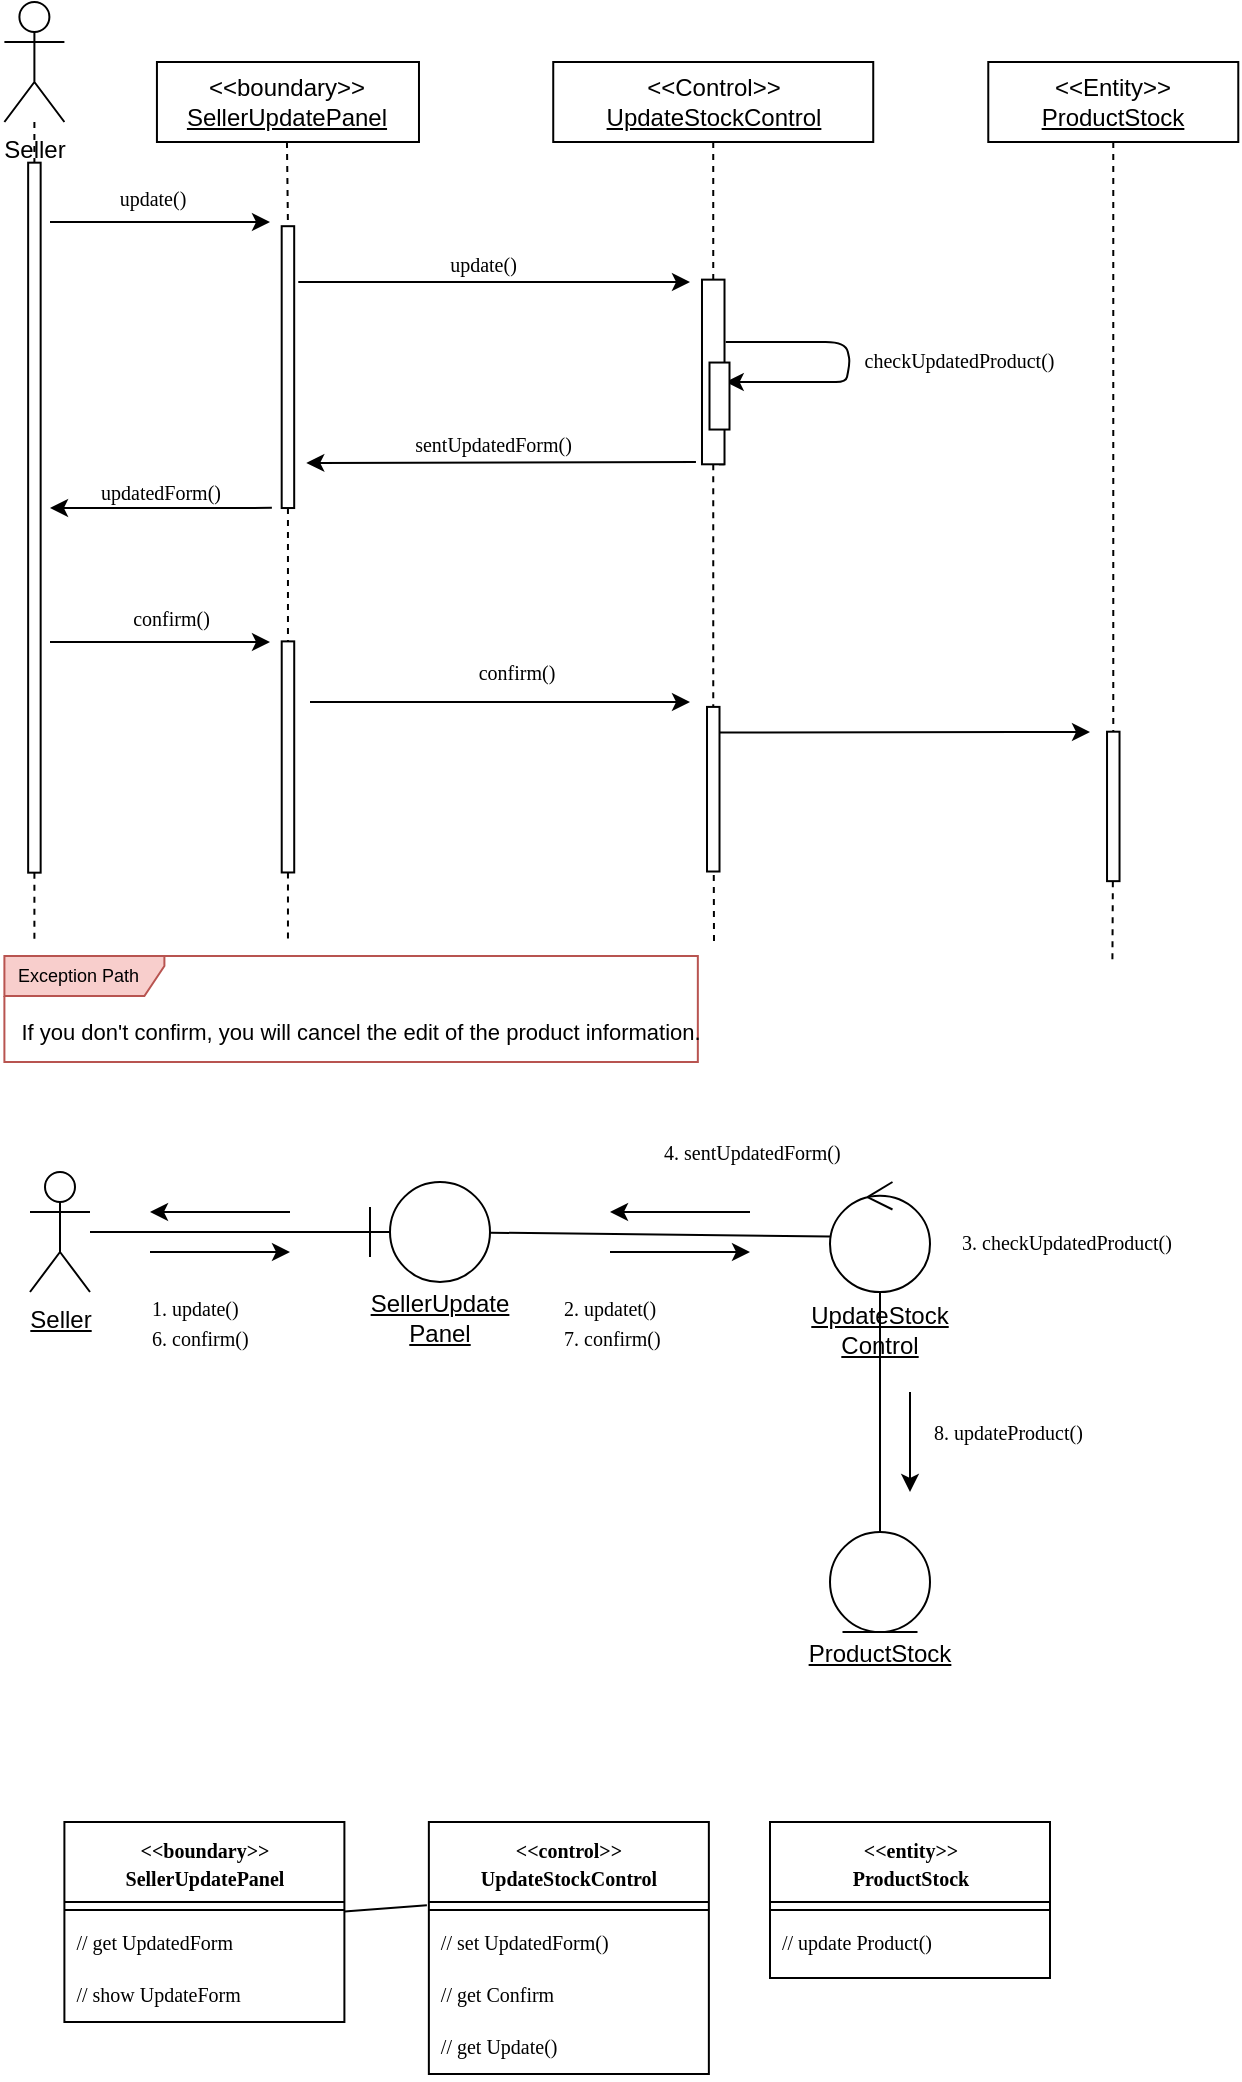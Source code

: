 <mxfile>
    <diagram id="cL9ai_w-RHlp5UJVBhCa" name="Page-1">
        <mxGraphModel dx="883" dy="705" grid="1" gridSize="10" guides="1" tooltips="1" connect="1" arrows="1" fold="1" page="1" pageScale="1" pageWidth="850" pageHeight="1100" math="0" shadow="0">
            <root>
                <mxCell id="0"/>
                <mxCell id="1" parent="0"/>
                <object label="Seller" Seller="" id="5">
                    <mxCell style="shape=umlActor;verticalLabelPosition=bottom;verticalAlign=top;html=1;outlineConnect=0;" parent="1" vertex="1">
                        <mxGeometry x="67.2" y="20" width="30" height="60" as="geometry"/>
                    </mxCell>
                </object>
                <mxCell id="9" value="&amp;lt;&amp;lt;Control&amp;gt;&amp;gt;&lt;u&gt;&lt;br&gt;UpdateStockControl&lt;/u&gt;" style="rounded=0;whiteSpace=wrap;html=1;" parent="1" vertex="1">
                    <mxGeometry x="341.62" y="50" width="160" height="40" as="geometry"/>
                </mxCell>
                <mxCell id="261" style="edgeStyle=none;html=1;dashed=1;endArrow=none;endFill=0;startArrow=none;" parent="1" source="58" edge="1">
                    <mxGeometry relative="1" as="geometry">
                        <mxPoint x="621.2" y="500" as="targetPoint"/>
                    </mxGeometry>
                </mxCell>
                <mxCell id="10" value="&amp;lt;&amp;lt;Entity&amp;gt;&amp;gt;&lt;br&gt;&lt;u&gt;ProductStock&lt;/u&gt;" style="rounded=0;whiteSpace=wrap;html=1;" parent="1" vertex="1">
                    <mxGeometry x="559.14" y="50" width="125" height="40" as="geometry"/>
                </mxCell>
                <mxCell id="28" value="" style="endArrow=classic;html=1;strokeWidth=1;jumpSize=6;" parent="1" edge="1">
                    <mxGeometry width="50" height="50" relative="1" as="geometry">
                        <mxPoint x="214.14" y="160" as="sourcePoint"/>
                        <mxPoint x="410" y="160" as="targetPoint"/>
                    </mxGeometry>
                </mxCell>
                <mxCell id="35" value="&lt;span style=&quot;font-family: Tahoma; font-size: 10px; text-align: left;&quot;&gt;&amp;nbsp;update()&lt;/span&gt;" style="edgeLabel;html=1;align=center;verticalAlign=middle;resizable=0;points=[];labelBackgroundColor=none;" parent="28" vertex="1" connectable="0">
                    <mxGeometry x="0.085" y="-3" relative="1" as="geometry">
                        <mxPoint x="-16" y="-12" as="offset"/>
                    </mxGeometry>
                </mxCell>
                <mxCell id="115" style="edgeStyle=none;jumpSize=6;html=1;exitX=0;exitY=0.5;exitDx=0;exitDy=0;dashed=1;strokeWidth=1;endArrow=none;endFill=0;startArrow=none;" parent="1" source="128" edge="1">
                    <mxGeometry relative="1" as="geometry">
                        <mxPoint x="422" y="490" as="targetPoint"/>
                    </mxGeometry>
                </mxCell>
                <mxCell id="52" value="" style="endArrow=classic;html=1;strokeWidth=1;jumpSize=6;" parent="1" edge="1">
                    <mxGeometry width="50" height="50" relative="1" as="geometry">
                        <mxPoint x="220" y="370" as="sourcePoint"/>
                        <mxPoint x="410" y="370" as="targetPoint"/>
                    </mxGeometry>
                </mxCell>
                <mxCell id="53" value="&lt;span style=&quot;font-family: Tahoma; font-size: 10px; text-align: left;&quot;&gt;confirm()&lt;/span&gt;" style="edgeLabel;html=1;align=center;verticalAlign=middle;resizable=0;points=[];labelBackgroundColor=none;" parent="52" vertex="1" connectable="0">
                    <mxGeometry x="0.085" y="-3" relative="1" as="geometry">
                        <mxPoint y="-18" as="offset"/>
                    </mxGeometry>
                </mxCell>
                <mxCell id="54" value="" style="endArrow=classic;html=1;strokeWidth=1;jumpSize=6;" parent="1" edge="1">
                    <mxGeometry width="50" height="50" relative="1" as="geometry">
                        <mxPoint x="425" y="385.23" as="sourcePoint"/>
                        <mxPoint x="610" y="385" as="targetPoint"/>
                    </mxGeometry>
                </mxCell>
                <mxCell id="55" value="&lt;span style=&quot;font-family: Tahoma; font-size: 10px; text-align: left;&quot;&gt;&lt;font color=&quot;#ffffff&quot;&gt;&amp;nbsp;updateProduct()&lt;/font&gt;&lt;/span&gt;" style="edgeLabel;html=1;align=center;verticalAlign=middle;resizable=0;points=[];fontColor=#000000;labelBackgroundColor=none;" parent="54" vertex="1" connectable="0">
                    <mxGeometry x="0.085" y="-3" relative="1" as="geometry">
                        <mxPoint y="-13" as="offset"/>
                    </mxGeometry>
                </mxCell>
                <mxCell id="257" style="edgeStyle=none;html=1;dashed=1;endArrow=none;endFill=0;startArrow=none;" parent="1" source="126" edge="1">
                    <mxGeometry relative="1" as="geometry">
                        <mxPoint x="208.98" y="490" as="targetPoint"/>
                    </mxGeometry>
                </mxCell>
                <mxCell id="79" value="&amp;lt;&amp;lt;boundary&amp;gt;&amp;gt;&lt;br&gt;&lt;u&gt;SellerUpdatePanel&lt;/u&gt;" style="shape=umlLifeline;perimeter=lifelinePerimeter;whiteSpace=wrap;html=1;container=1;collapsible=0;recursiveResize=0;outlineConnect=0;" parent="1" vertex="1">
                    <mxGeometry x="143.47" y="50" width="131.02" height="40" as="geometry"/>
                </mxCell>
                <mxCell id="98" value="" style="edgeStyle=none;jumpSize=6;html=1;dashed=1;strokeWidth=1;endArrow=none;endFill=0;" parent="1" source="5" target="95" edge="1">
                    <mxGeometry relative="1" as="geometry">
                        <mxPoint x="82.2" y="660" as="targetPoint"/>
                        <mxPoint x="82.2" y="120" as="sourcePoint"/>
                    </mxGeometry>
                </mxCell>
                <mxCell id="279" style="edgeStyle=none;html=1;dashed=1;endArrow=none;endFill=0;" parent="1" source="95" edge="1">
                    <mxGeometry relative="1" as="geometry">
                        <mxPoint x="82.2" y="490" as="targetPoint"/>
                    </mxGeometry>
                </mxCell>
                <mxCell id="95" value="" style="rounded=0;whiteSpace=wrap;html=1;rotation=-90;" parent="1" vertex="1">
                    <mxGeometry x="-95.3" y="274.71" width="355" height="6.25" as="geometry"/>
                </mxCell>
                <mxCell id="99" value="&lt;font color=&quot;#000000&quot; style=&quot;font-size: 9px;&quot;&gt;Exception Path&lt;/font&gt;" style="shape=umlFrame;whiteSpace=wrap;html=1;width=80;height=20;boundedLbl=1;verticalAlign=middle;align=left;spacingLeft=5;strokeWidth=1;fontSize=9;fillColor=#f8cecc;strokeColor=#b85450;" parent="1" vertex="1">
                    <mxGeometry x="67.2" y="497" width="346.72" height="53" as="geometry"/>
                </mxCell>
                <mxCell id="106" value="" style="endArrow=classic;html=1;strokeWidth=1;jumpSize=6;" parent="1" edge="1">
                    <mxGeometry width="50" height="50" relative="1" as="geometry">
                        <mxPoint x="90" y="339.99" as="sourcePoint"/>
                        <mxPoint x="200" y="340" as="targetPoint"/>
                        <Array as="points"/>
                    </mxGeometry>
                </mxCell>
                <mxCell id="107" value="&lt;span style=&quot;font-family: Tahoma; font-size: 10px; text-align: left;&quot;&gt;&amp;nbsp;confirm()&lt;/span&gt;" style="edgeLabel;html=1;align=center;verticalAlign=middle;resizable=0;points=[];labelBackgroundColor=none;" parent="106" vertex="1" connectable="0">
                    <mxGeometry x="0.085" y="-3" relative="1" as="geometry">
                        <mxPoint x="-1" y="-15" as="offset"/>
                    </mxGeometry>
                </mxCell>
                <mxCell id="119" value="" style="endArrow=classic;html=1;strokeWidth=1;jumpSize=6;" parent="1" edge="1">
                    <mxGeometry width="50" height="50" relative="1" as="geometry">
                        <mxPoint x="90" y="130" as="sourcePoint"/>
                        <mxPoint x="200" y="130" as="targetPoint"/>
                    </mxGeometry>
                </mxCell>
                <mxCell id="120" value="&lt;span style=&quot;font-family: Tahoma; font-size: 10px; text-align: left;&quot;&gt;update()&lt;/span&gt;" style="edgeLabel;html=1;align=center;verticalAlign=middle;resizable=0;points=[];labelBackgroundColor=none;" parent="119" vertex="1" connectable="0">
                    <mxGeometry x="0.085" y="-3" relative="1" as="geometry">
                        <mxPoint x="-9" y="-15" as="offset"/>
                    </mxGeometry>
                </mxCell>
                <mxCell id="137" style="edgeStyle=none;jumpSize=6;html=1;exitX=0;exitY=1;exitDx=0;exitDy=0;entryX=0;entryY=0.75;entryDx=0;entryDy=0;dashed=1;strokeWidth=1;endArrow=none;endFill=0;" parent="1" source="37" target="37" edge="1">
                    <mxGeometry relative="1" as="geometry"/>
                </mxCell>
                <mxCell id="139" value="" style="endArrow=classic;html=1;strokeWidth=1;jumpSize=6;" parent="1" edge="1">
                    <mxGeometry width="50" height="50" relative="1" as="geometry">
                        <mxPoint x="427.86" y="190" as="sourcePoint"/>
                        <mxPoint x="427.86" y="210" as="targetPoint"/>
                        <Array as="points">
                            <mxPoint x="487.86" y="190"/>
                            <mxPoint x="490" y="200"/>
                            <mxPoint x="488" y="210"/>
                            <mxPoint x="477.86" y="210"/>
                        </Array>
                    </mxGeometry>
                </mxCell>
                <mxCell id="140" value="&lt;span style=&quot;font-family: Tahoma; font-size: 10px; text-align: left;&quot;&gt;&amp;nbsp;checkUpdatedProduct()&lt;/span&gt;" style="edgeLabel;html=1;align=center;verticalAlign=middle;resizable=0;points=[];" parent="139" vertex="1" connectable="0">
                    <mxGeometry x="0.085" y="-3" relative="1" as="geometry">
                        <mxPoint x="57" y="-7" as="offset"/>
                    </mxGeometry>
                </mxCell>
                <mxCell id="208" value="" style="edgeStyle=none;html=1;fontFamily=Tahoma;fontSize=10;endArrow=none;endFill=0;" parent="1" source="209" target="210" edge="1">
                    <mxGeometry relative="1" as="geometry"/>
                </mxCell>
                <mxCell id="209" value="&lt;u&gt;&lt;br&gt;&lt;br&gt;&lt;br&gt;&lt;br&gt;&lt;br&gt;&lt;br&gt;UpdateStock&lt;br&gt;Control&lt;/u&gt;" style="ellipse;shape=umlControl;whiteSpace=wrap;html=1;" parent="1" vertex="1">
                    <mxGeometry x="480" y="610" width="50" height="55" as="geometry"/>
                </mxCell>
                <mxCell id="210" value="&lt;br&gt;&lt;br&gt;&lt;br&gt;&lt;br&gt;&lt;br&gt;&lt;u&gt;ProductStock&lt;/u&gt;" style="ellipse;shape=umlEntity;whiteSpace=wrap;html=1;" parent="1" vertex="1">
                    <mxGeometry x="480" y="785" width="50" height="50" as="geometry"/>
                </mxCell>
                <mxCell id="211" style="edgeStyle=none;html=1;fontFamily=Tahoma;fontSize=10;endArrow=none;endFill=0;" parent="1" source="212" target="209" edge="1">
                    <mxGeometry relative="1" as="geometry"/>
                </mxCell>
                <mxCell id="212" value="&lt;u&gt;&lt;br&gt;&lt;br&gt;&lt;br&gt;&lt;br&gt;&lt;br&gt;&lt;br&gt;SellerUpdate&lt;br&gt;Panel&lt;/u&gt;" style="shape=umlBoundary;whiteSpace=wrap;html=1;" parent="1" vertex="1">
                    <mxGeometry x="250" y="610" width="60" height="50" as="geometry"/>
                </mxCell>
                <mxCell id="213" style="edgeStyle=none;html=1;fontFamily=Tahoma;endArrow=none;endFill=0;" parent="1" source="214" target="212" edge="1">
                    <mxGeometry relative="1" as="geometry"/>
                </mxCell>
                <mxCell id="214" value="&lt;u&gt;Seller&lt;/u&gt;" style="shape=umlActor;verticalLabelPosition=bottom;verticalAlign=top;html=1;outlineConnect=0;" parent="1" vertex="1">
                    <mxGeometry x="80.0" y="605" width="30" height="60" as="geometry"/>
                </mxCell>
                <mxCell id="215" value="" style="endArrow=classic;html=1;fontFamily=Tahoma;" parent="1" edge="1">
                    <mxGeometry width="50" height="50" relative="1" as="geometry">
                        <mxPoint x="140" y="645" as="sourcePoint"/>
                        <mxPoint x="210" y="645" as="targetPoint"/>
                    </mxGeometry>
                </mxCell>
                <mxCell id="216" value="&lt;font style=&quot;font-size: 10px;&quot;&gt;1. update()&lt;br&gt;6. confirm()&lt;/font&gt;" style="text;html=1;align=left;verticalAlign=middle;resizable=0;points=[];autosize=1;strokeColor=none;fillColor=none;fontFamily=Tahoma;strokeWidth=0;" parent="1" vertex="1">
                    <mxGeometry x="139" y="660" width="80" height="40" as="geometry"/>
                </mxCell>
                <mxCell id="217" value="&lt;font style=&quot;font-size: 10px;&quot;&gt;&lt;font style=&quot;font-size: 10px;&quot;&gt;2. updatet()&lt;br&gt;&lt;/font&gt;7. confirm()&lt;br&gt;&lt;/font&gt;" style="text;html=1;align=left;verticalAlign=middle;resizable=0;points=[];autosize=1;strokeColor=none;fillColor=none;fontFamily=Tahoma;strokeWidth=0;" parent="1" vertex="1">
                    <mxGeometry x="345" y="660" width="80" height="40" as="geometry"/>
                </mxCell>
                <mxCell id="218" value="" style="endArrow=classic;html=1;fontFamily=Tahoma;" parent="1" edge="1">
                    <mxGeometry width="50" height="50" relative="1" as="geometry">
                        <mxPoint x="210" y="625" as="sourcePoint"/>
                        <mxPoint x="140" y="625" as="targetPoint"/>
                    </mxGeometry>
                </mxCell>
                <mxCell id="219" value="" style="endArrow=classic;html=1;fontFamily=Tahoma;" parent="1" edge="1">
                    <mxGeometry width="50" height="50" relative="1" as="geometry">
                        <mxPoint x="370" y="645" as="sourcePoint"/>
                        <mxPoint x="440" y="645" as="targetPoint"/>
                    </mxGeometry>
                </mxCell>
                <mxCell id="220" value="" style="endArrow=classic;html=1;fontFamily=Tahoma;" parent="1" edge="1">
                    <mxGeometry width="50" height="50" relative="1" as="geometry">
                        <mxPoint x="440" y="625" as="sourcePoint"/>
                        <mxPoint x="370" y="625" as="targetPoint"/>
                    </mxGeometry>
                </mxCell>
                <mxCell id="221" value="&lt;font style=&quot;&quot;&gt;&lt;span style=&quot;font-size: 10px;&quot;&gt;4. sentUpdatedForm()&lt;/span&gt;&lt;br&gt;&lt;/font&gt;" style="text;html=1;align=left;verticalAlign=middle;resizable=0;points=[];autosize=1;strokeColor=none;fillColor=none;fontFamily=Tahoma;strokeWidth=0;" parent="1" vertex="1">
                    <mxGeometry x="395" y="580" width="120" height="30" as="geometry"/>
                </mxCell>
                <mxCell id="222" value="&lt;span style=&quot;font-family: Tahoma; font-size: 10px; font-style: normal; font-variant-ligatures: normal; font-variant-caps: normal; font-weight: 400; letter-spacing: normal; orphans: 2; text-align: left; text-indent: 0px; text-transform: none; widows: 2; word-spacing: 0px; -webkit-text-stroke-width: 0px; text-decoration-thickness: initial; text-decoration-style: initial; text-decoration-color: initial; float: none; display: inline !important;&quot;&gt;&lt;font color=&quot;#ffffff&quot;&gt;5. updatedForm()&lt;/font&gt;&lt;br&gt;&lt;/span&gt;" style="text;whiteSpace=wrap;html=1;fontSize=10;fontFamily=Tahoma;labelBackgroundColor=none;fontColor=#000000;" parent="1" vertex="1">
                    <mxGeometry x="189" y="580" width="130" height="25" as="geometry"/>
                </mxCell>
                <mxCell id="227" value="" style="endArrow=classic;html=1;fontFamily=Tahoma;" parent="1" edge="1">
                    <mxGeometry width="50" height="50" relative="1" as="geometry">
                        <mxPoint x="520" y="715" as="sourcePoint"/>
                        <mxPoint x="520" y="765" as="targetPoint"/>
                    </mxGeometry>
                </mxCell>
                <mxCell id="228" value="&lt;font style=&quot;font-size: 10px;&quot;&gt;8. updateProduct()&lt;br&gt;&lt;/font&gt;" style="text;html=1;align=left;verticalAlign=middle;resizable=0;points=[];autosize=1;strokeColor=none;fillColor=none;fontFamily=Tahoma;strokeWidth=0;" parent="1" vertex="1">
                    <mxGeometry x="530" y="720" width="110" height="30" as="geometry"/>
                </mxCell>
                <mxCell id="241" value="&lt;font style=&quot;&quot;&gt;&lt;span style=&quot;font-size: 10px;&quot;&gt;3. checkUpdatedProduct()&lt;/span&gt;&lt;br&gt;&lt;/font&gt;" style="text;html=1;align=left;verticalAlign=middle;resizable=0;points=[];autosize=1;strokeColor=none;fillColor=none;fontFamily=Tahoma;strokeWidth=0;" parent="1" vertex="1">
                    <mxGeometry x="544.14" y="625" width="140" height="30" as="geometry"/>
                </mxCell>
                <mxCell id="255" value="" style="edgeStyle=none;html=1;dashed=1;endArrow=none;endFill=0;startArrow=none;" parent="1" source="37" target="128" edge="1">
                    <mxGeometry relative="1" as="geometry">
                        <mxPoint x="422" y="520" as="targetPoint"/>
                        <mxPoint x="421.637" y="90" as="sourcePoint"/>
                    </mxGeometry>
                </mxCell>
                <mxCell id="128" value="" style="rounded=0;whiteSpace=wrap;html=1;rotation=-90;direction=west;" parent="1" vertex="1">
                    <mxGeometry x="380.48" y="410.48" width="82.3" height="6.25" as="geometry"/>
                </mxCell>
                <mxCell id="256" value="" style="edgeStyle=none;html=1;dashed=1;endArrow=none;endFill=0;" parent="1" source="9" target="37" edge="1">
                    <mxGeometry relative="1" as="geometry">
                        <mxPoint x="421.624" y="331.28" as="targetPoint"/>
                        <mxPoint x="421.62" y="90" as="sourcePoint"/>
                    </mxGeometry>
                </mxCell>
                <mxCell id="37" value="" style="rounded=0;whiteSpace=wrap;html=1;rotation=-90;" parent="1" vertex="1">
                    <mxGeometry x="375.46" y="199.35" width="92.33" height="11.26" as="geometry"/>
                </mxCell>
                <mxCell id="258" value="" style="edgeStyle=none;html=1;dashed=1;endArrow=none;endFill=0;" parent="1" source="79" target="90" edge="1">
                    <mxGeometry relative="1" as="geometry">
                        <mxPoint x="208.98" y="490" as="targetPoint"/>
                        <mxPoint x="208.909" y="90" as="sourcePoint"/>
                    </mxGeometry>
                </mxCell>
                <mxCell id="90" value="" style="rounded=0;whiteSpace=wrap;html=1;rotation=-90;" parent="1" vertex="1">
                    <mxGeometry x="138.51" y="199.43" width="140.92" height="6.25" as="geometry"/>
                </mxCell>
                <mxCell id="259" value="" style="edgeStyle=none;html=1;dashed=1;endArrow=none;endFill=0;startArrow=none;" parent="1" source="90" target="126" edge="1">
                    <mxGeometry relative="1" as="geometry">
                        <mxPoint x="208.98" y="490" as="targetPoint"/>
                        <mxPoint x="208.224" y="312.28" as="sourcePoint"/>
                    </mxGeometry>
                </mxCell>
                <mxCell id="126" value="" style="rounded=0;whiteSpace=wrap;html=1;rotation=-90;" parent="1" vertex="1">
                    <mxGeometry x="151.21" y="394.34" width="115.55" height="6.25" as="geometry"/>
                </mxCell>
                <mxCell id="262" value="" style="edgeStyle=none;html=1;dashed=1;endArrow=none;endFill=0;" parent="1" source="10" target="58" edge="1">
                    <mxGeometry relative="1" as="geometry">
                        <mxPoint x="621.64" y="510" as="targetPoint"/>
                        <mxPoint x="621.64" y="90" as="sourcePoint"/>
                    </mxGeometry>
                </mxCell>
                <mxCell id="58" value="" style="rounded=0;whiteSpace=wrap;html=1;rotation=-90;" parent="1" vertex="1">
                    <mxGeometry x="584.28" y="419.09" width="74.72" height="6.25" as="geometry"/>
                </mxCell>
                <mxCell id="264" value="" style="rounded=0;whiteSpace=wrap;html=1;rotation=-90;" parent="1" vertex="1">
                    <mxGeometry x="408" y="212.02" width="33.5" height="10" as="geometry"/>
                </mxCell>
                <mxCell id="267" value="" style="endArrow=classic;html=1;jumpSize=6;exitX=0.901;exitY=0.066;exitDx=0;exitDy=0;exitPerimeter=0;fillColor=none;" parent="1" edge="1">
                    <mxGeometry width="50" height="50" relative="1" as="geometry">
                        <mxPoint x="412.973" y="250.005" as="sourcePoint"/>
                        <mxPoint x="218.14" y="250.46" as="targetPoint"/>
                    </mxGeometry>
                </mxCell>
                <mxCell id="268" value="&lt;span style=&quot;font-family: Tahoma; font-size: 10px; text-align: left;&quot;&gt;&amp;nbsp;sentUpdatedForm()&lt;/span&gt;" style="edgeLabel;html=1;align=center;verticalAlign=middle;resizable=0;points=[];" parent="267" vertex="1" connectable="0">
                    <mxGeometry x="0.123" relative="1" as="geometry">
                        <mxPoint x="6" y="-10" as="offset"/>
                    </mxGeometry>
                </mxCell>
                <mxCell id="269" value="" style="endArrow=classic;html=1;jumpSize=6;exitX=0.901;exitY=0.066;exitDx=0;exitDy=0;exitPerimeter=0;" parent="1" edge="1">
                    <mxGeometry width="50" height="50" relative="1" as="geometry">
                        <mxPoint x="200.943" y="272.935" as="sourcePoint"/>
                        <mxPoint x="90" y="273" as="targetPoint"/>
                    </mxGeometry>
                </mxCell>
                <mxCell id="270" value="&lt;span style=&quot;color: rgba(0, 0, 0, 0); font-family: monospace; font-size: 0px; text-align: start; background-color: rgb(42, 37, 47);&quot;&gt;%3CmxGraphModel%3E%3Croot%3E%3CmxCell%20id%3D%220%22%2F%3E%3CmxCell%20id%3D%221%22%20parent%3D%220%22%2F%3E%3CmxCell%20id%3D%222%22%20value%3D%22%26lt%3Bspan%20style%3D%26quot%3Bcolor%3A%20rgb(240%2C%20240%2C%20240)%3B%20font-family%3A%20Tahoma%3B%20font-size%3A%2010px%3B%20font-style%3A%20normal%3B%20font-variant-ligatures%3A%20normal%3B%20font-variant-caps%3A%20normal%3B%20font-weight%3A%20400%3B%20letter-spacing%3A%20normal%3B%20orphans%3A%202%3B%20text-align%3A%20left%3B%20text-indent%3A%200px%3B%20text-transform%3A%20none%3B%20widows%3A%202%3B%20word-spacing%3A%200px%3B%20-webkit-text-stroke-width%3A%200px%3B%20background-color%3A%20rgb(42%2C%2037%2C%2047)%3B%20text-decoration-thickness%3A%20initial%3B%20text-decoration-style%3A%20initial%3B%20text-decoration-color%3A%20initial%3B%20float%3A%20none%3B%20display%3A%20inline%20!important%3B%26quot%3B%26gt%3B5.%20UpdatedForm()%26lt%3Bbr%26gt%3B%26lt%3B%2Fspan%26gt%3B%22%20style%3D%22text%3BwhiteSpace%3Dwrap%3Bhtml%3D1%3BfontSize%3D10%3BfontFamily%3DTahoma%3B%22%20vertex%3D%221%22%20parent%3D%221%22%3E%3CmxGeometry%20x%3D%22218.14%22%20y%3D%22590%22%20width%3D%22130%22%20height%3D%2225%22%20as%3D%22geometry%22%2F%3E%3C%2FmxCell%3E%3C%2Froot%3E%3C%2FmxGraphModel%3E&lt;/span&gt;" style="edgeLabel;html=1;align=center;verticalAlign=middle;resizable=0;points=[];" parent="269" vertex="1" connectable="0">
                    <mxGeometry x="0.123" relative="1" as="geometry">
                        <mxPoint x="5" y="-10" as="offset"/>
                    </mxGeometry>
                </mxCell>
                <mxCell id="274" value="&lt;span style=&quot;font-family: Tahoma; font-size: 10px; text-align: left;&quot;&gt;updatedForm()&lt;/span&gt;" style="edgeLabel;html=1;align=center;verticalAlign=middle;resizable=0;points=[];labelBackgroundColor=none;" parent="269" vertex="1" connectable="0">
                    <mxGeometry x="-0.072" y="-1" relative="1" as="geometry">
                        <mxPoint x="-5" y="-7" as="offset"/>
                    </mxGeometry>
                </mxCell>
                <mxCell id="292" style="edgeStyle=none;html=1;entryX=-0.007;entryY=0.33;entryDx=0;entryDy=0;entryPerimeter=0;endArrow=none;endFill=0;" edge="1" parent="1" source="280" target="285">
                    <mxGeometry relative="1" as="geometry"/>
                </mxCell>
                <mxCell id="280" value="&lt;span style=&quot;font-family: Tahoma; font-size: 10px; font-weight: 700;&quot;&gt;&amp;lt;&amp;lt;boundary&amp;gt;&amp;gt;&lt;/span&gt;&lt;br style=&quot;padding: 0px; margin: 0px; font-family: Tahoma; font-size: 10px; font-weight: 700;&quot;&gt;&lt;span style=&quot;font-family: Tahoma; font-size: 10px; font-weight: 700;&quot;&gt;SellerUpdatePanel&lt;/span&gt;" style="swimlane;fontStyle=0;align=center;verticalAlign=top;childLayout=stackLayout;horizontal=1;startSize=40;horizontalStack=0;resizeParent=1;resizeParentMax=0;resizeLast=0;collapsible=0;marginBottom=0;html=1;" parent="1" vertex="1">
                    <mxGeometry x="97.2" y="930" width="140" height="100" as="geometry"/>
                </mxCell>
                <mxCell id="281" value="" style="line;strokeWidth=1;fillColor=none;align=left;verticalAlign=middle;spacingTop=-1;spacingLeft=3;spacingRight=3;rotatable=0;labelPosition=right;points=[];portConstraint=eastwest;" parent="280" vertex="1">
                    <mxGeometry y="40" width="140" height="8" as="geometry"/>
                </mxCell>
                <mxCell id="231" value="// get UpdatedForm" style="text;strokeColor=none;fillColor=none;align=left;verticalAlign=top;spacingLeft=4;spacingRight=4;overflow=hidden;rotatable=0;points=[[0,0.5],[1,0.5]];portConstraint=eastwest;strokeWidth=0;fontFamily=Tahoma;fontSize=10;" parent="280" vertex="1">
                    <mxGeometry y="48" width="140" height="26" as="geometry"/>
                </mxCell>
                <mxCell id="232" value="// show UpdateForm" style="text;strokeColor=none;fillColor=none;align=left;verticalAlign=top;spacingLeft=4;spacingRight=4;overflow=hidden;rotatable=0;points=[[0,0.5],[1,0.5]];portConstraint=eastwest;strokeWidth=0;fontFamily=Tahoma;fontSize=10;" parent="280" vertex="1">
                    <mxGeometry y="74" width="140" height="26" as="geometry"/>
                </mxCell>
                <mxCell id="285" value="&lt;span style=&quot;font-family: Tahoma; font-size: 10px; font-weight: 700;&quot;&gt;&amp;lt;&amp;lt;control&amp;gt;&amp;gt;&lt;/span&gt;&lt;br style=&quot;padding: 0px; margin: 0px; font-family: Tahoma; font-size: 10px; font-weight: 700;&quot;&gt;&lt;span style=&quot;font-family: Tahoma; font-size: 10px; font-weight: 700;&quot;&gt;UpdateStockControl&lt;/span&gt;" style="swimlane;fontStyle=0;align=center;verticalAlign=top;childLayout=stackLayout;horizontal=1;startSize=40;horizontalStack=0;resizeParent=1;resizeParentMax=0;resizeLast=0;collapsible=0;marginBottom=0;html=1;" parent="1" vertex="1">
                    <mxGeometry x="279.43" y="930" width="140" height="126" as="geometry"/>
                </mxCell>
                <mxCell id="286" value="" style="line;strokeWidth=1;fillColor=none;align=left;verticalAlign=middle;spacingTop=-1;spacingLeft=3;spacingRight=3;rotatable=0;labelPosition=right;points=[];portConstraint=eastwest;" parent="285" vertex="1">
                    <mxGeometry y="40" width="140" height="8" as="geometry"/>
                </mxCell>
                <mxCell id="237" value="// set UpdatedForm()" style="text;strokeColor=none;fillColor=none;align=left;verticalAlign=top;spacingLeft=4;spacingRight=4;overflow=hidden;rotatable=0;points=[[0,0.5],[1,0.5]];portConstraint=eastwest;strokeWidth=0;fontFamily=Tahoma;fontSize=10;" parent="285" vertex="1">
                    <mxGeometry y="48" width="140" height="26" as="geometry"/>
                </mxCell>
                <mxCell id="236" value="// get Confirm" style="text;strokeColor=none;fillColor=none;align=left;verticalAlign=top;spacingLeft=4;spacingRight=4;overflow=hidden;rotatable=0;points=[[0,0.5],[1,0.5]];portConstraint=eastwest;strokeWidth=0;fontFamily=Tahoma;fontSize=10;" parent="285" vertex="1">
                    <mxGeometry y="74" width="140" height="26" as="geometry"/>
                </mxCell>
                <mxCell id="235" value="// get Update()" style="text;strokeColor=none;fillColor=none;align=left;verticalAlign=top;spacingLeft=4;spacingRight=4;overflow=hidden;rotatable=0;points=[[0,0.5],[1,0.5]];portConstraint=eastwest;strokeWidth=0;fontFamily=Tahoma;fontSize=10;" parent="285" vertex="1">
                    <mxGeometry y="100" width="140" height="26" as="geometry"/>
                </mxCell>
                <mxCell id="288" value="&lt;span style=&quot;font-family: Tahoma; font-size: 10px; font-weight: 700;&quot;&gt;&amp;lt;&amp;lt;entity&amp;gt;&amp;gt;&lt;/span&gt;&lt;br style=&quot;padding: 0px; margin: 0px; font-family: Tahoma; font-size: 10px; font-weight: 700;&quot;&gt;&lt;span style=&quot;font-family: Tahoma; font-size: 10px; font-weight: 700;&quot;&gt;ProductStock&lt;/span&gt;" style="swimlane;fontStyle=0;align=center;verticalAlign=top;childLayout=stackLayout;horizontal=1;startSize=40;horizontalStack=0;resizeParent=1;resizeParentMax=0;resizeLast=0;collapsible=0;marginBottom=0;html=1;" parent="1" vertex="1">
                    <mxGeometry x="450" y="930" width="140" height="78" as="geometry"/>
                </mxCell>
                <mxCell id="289" value="" style="line;strokeWidth=1;fillColor=none;align=left;verticalAlign=middle;spacingTop=-1;spacingLeft=3;spacingRight=3;rotatable=0;labelPosition=right;points=[];portConstraint=eastwest;" parent="288" vertex="1">
                    <mxGeometry y="40" width="140" height="8" as="geometry"/>
                </mxCell>
                <mxCell id="240" value="// update Product()" style="text;strokeColor=none;fillColor=none;align=left;verticalAlign=top;spacingLeft=4;spacingRight=4;overflow=hidden;rotatable=0;points=[[0,0.5],[1,0.5]];portConstraint=eastwest;strokeWidth=0;fontFamily=Tahoma;fontSize=10;" parent="288" vertex="1">
                    <mxGeometry y="48" width="140" height="30" as="geometry"/>
                </mxCell>
                <mxCell id="291" value="If you don't confirm, you will cancel the edit of the product information." style="text;html=1;align=center;verticalAlign=middle;resizable=0;points=[];autosize=1;strokeColor=none;fillColor=none;fontSize=11;" parent="1" vertex="1">
                    <mxGeometry x="65" y="520" width="360" height="30" as="geometry"/>
                </mxCell>
            </root>
        </mxGraphModel>
    </diagram>
</mxfile>